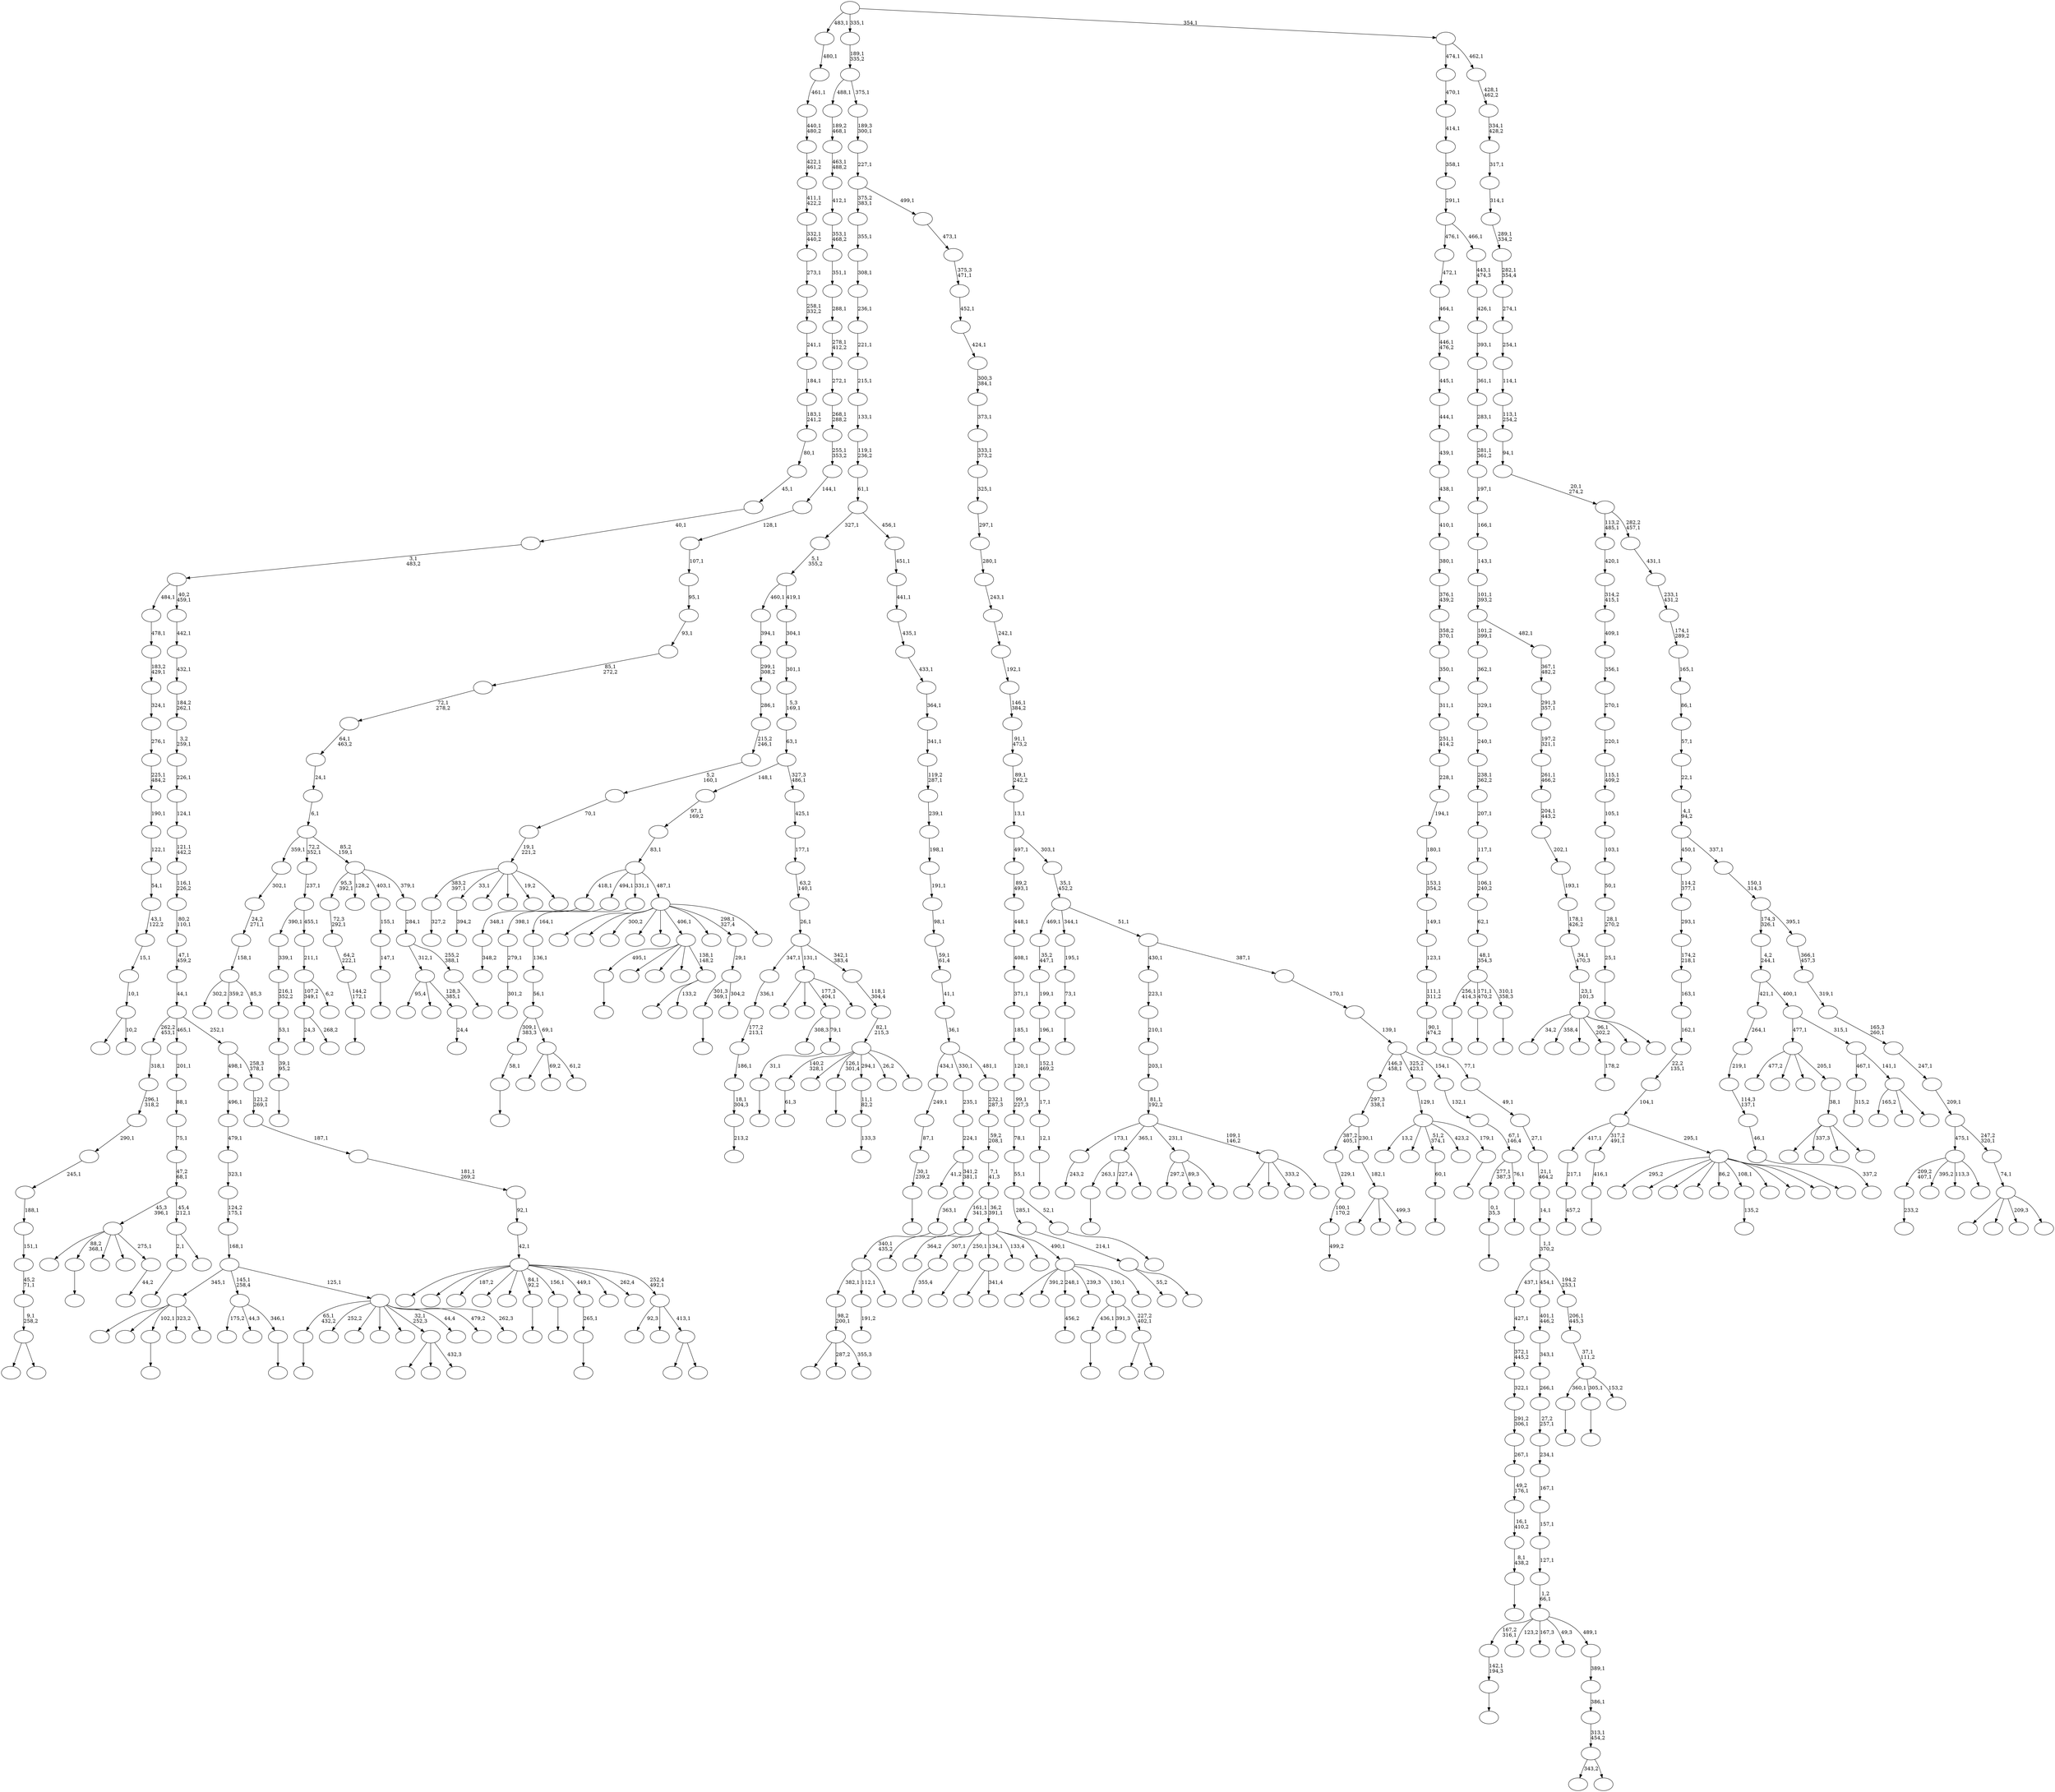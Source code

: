 digraph T {
	700 [label=""]
	699 [label=""]
	698 [label=""]
	697 [label=""]
	696 [label=""]
	695 [label=""]
	694 [label=""]
	693 [label=""]
	692 [label=""]
	691 [label=""]
	690 [label=""]
	689 [label=""]
	688 [label=""]
	687 [label=""]
	686 [label=""]
	685 [label=""]
	684 [label=""]
	683 [label=""]
	682 [label=""]
	681 [label=""]
	680 [label=""]
	679 [label=""]
	678 [label=""]
	677 [label=""]
	676 [label=""]
	675 [label=""]
	674 [label=""]
	673 [label=""]
	672 [label=""]
	671 [label=""]
	670 [label=""]
	669 [label=""]
	668 [label=""]
	667 [label=""]
	666 [label=""]
	665 [label=""]
	664 [label=""]
	663 [label=""]
	662 [label=""]
	661 [label=""]
	660 [label=""]
	659 [label=""]
	658 [label=""]
	657 [label=""]
	656 [label=""]
	655 [label=""]
	654 [label=""]
	653 [label=""]
	652 [label=""]
	651 [label=""]
	650 [label=""]
	649 [label=""]
	648 [label=""]
	647 [label=""]
	646 [label=""]
	645 [label=""]
	644 [label=""]
	643 [label=""]
	642 [label=""]
	641 [label=""]
	640 [label=""]
	639 [label=""]
	638 [label=""]
	637 [label=""]
	636 [label=""]
	635 [label=""]
	634 [label=""]
	633 [label=""]
	632 [label=""]
	631 [label=""]
	630 [label=""]
	629 [label=""]
	628 [label=""]
	627 [label=""]
	626 [label=""]
	625 [label=""]
	624 [label=""]
	623 [label=""]
	622 [label=""]
	621 [label=""]
	620 [label=""]
	619 [label=""]
	618 [label=""]
	617 [label=""]
	616 [label=""]
	615 [label=""]
	614 [label=""]
	613 [label=""]
	612 [label=""]
	611 [label=""]
	610 [label=""]
	609 [label=""]
	608 [label=""]
	607 [label=""]
	606 [label=""]
	605 [label=""]
	604 [label=""]
	603 [label=""]
	602 [label=""]
	601 [label=""]
	600 [label=""]
	599 [label=""]
	598 [label=""]
	597 [label=""]
	596 [label=""]
	595 [label=""]
	594 [label=""]
	593 [label=""]
	592 [label=""]
	591 [label=""]
	590 [label=""]
	589 [label=""]
	588 [label=""]
	587 [label=""]
	586 [label=""]
	585 [label=""]
	584 [label=""]
	583 [label=""]
	582 [label=""]
	581 [label=""]
	580 [label=""]
	579 [label=""]
	578 [label=""]
	577 [label=""]
	576 [label=""]
	575 [label=""]
	574 [label=""]
	573 [label=""]
	572 [label=""]
	571 [label=""]
	570 [label=""]
	569 [label=""]
	568 [label=""]
	567 [label=""]
	566 [label=""]
	565 [label=""]
	564 [label=""]
	563 [label=""]
	562 [label=""]
	561 [label=""]
	560 [label=""]
	559 [label=""]
	558 [label=""]
	557 [label=""]
	556 [label=""]
	555 [label=""]
	554 [label=""]
	553 [label=""]
	552 [label=""]
	551 [label=""]
	550 [label=""]
	549 [label=""]
	548 [label=""]
	547 [label=""]
	546 [label=""]
	545 [label=""]
	544 [label=""]
	543 [label=""]
	542 [label=""]
	541 [label=""]
	540 [label=""]
	539 [label=""]
	538 [label=""]
	537 [label=""]
	536 [label=""]
	535 [label=""]
	534 [label=""]
	533 [label=""]
	532 [label=""]
	531 [label=""]
	530 [label=""]
	529 [label=""]
	528 [label=""]
	527 [label=""]
	526 [label=""]
	525 [label=""]
	524 [label=""]
	523 [label=""]
	522 [label=""]
	521 [label=""]
	520 [label=""]
	519 [label=""]
	518 [label=""]
	517 [label=""]
	516 [label=""]
	515 [label=""]
	514 [label=""]
	513 [label=""]
	512 [label=""]
	511 [label=""]
	510 [label=""]
	509 [label=""]
	508 [label=""]
	507 [label=""]
	506 [label=""]
	505 [label=""]
	504 [label=""]
	503 [label=""]
	502 [label=""]
	501 [label=""]
	500 [label=""]
	499 [label=""]
	498 [label=""]
	497 [label=""]
	496 [label=""]
	495 [label=""]
	494 [label=""]
	493 [label=""]
	492 [label=""]
	491 [label=""]
	490 [label=""]
	489 [label=""]
	488 [label=""]
	487 [label=""]
	486 [label=""]
	485 [label=""]
	484 [label=""]
	483 [label=""]
	482 [label=""]
	481 [label=""]
	480 [label=""]
	479 [label=""]
	478 [label=""]
	477 [label=""]
	476 [label=""]
	475 [label=""]
	474 [label=""]
	473 [label=""]
	472 [label=""]
	471 [label=""]
	470 [label=""]
	469 [label=""]
	468 [label=""]
	467 [label=""]
	466 [label=""]
	465 [label=""]
	464 [label=""]
	463 [label=""]
	462 [label=""]
	461 [label=""]
	460 [label=""]
	459 [label=""]
	458 [label=""]
	457 [label=""]
	456 [label=""]
	455 [label=""]
	454 [label=""]
	453 [label=""]
	452 [label=""]
	451 [label=""]
	450 [label=""]
	449 [label=""]
	448 [label=""]
	447 [label=""]
	446 [label=""]
	445 [label=""]
	444 [label=""]
	443 [label=""]
	442 [label=""]
	441 [label=""]
	440 [label=""]
	439 [label=""]
	438 [label=""]
	437 [label=""]
	436 [label=""]
	435 [label=""]
	434 [label=""]
	433 [label=""]
	432 [label=""]
	431 [label=""]
	430 [label=""]
	429 [label=""]
	428 [label=""]
	427 [label=""]
	426 [label=""]
	425 [label=""]
	424 [label=""]
	423 [label=""]
	422 [label=""]
	421 [label=""]
	420 [label=""]
	419 [label=""]
	418 [label=""]
	417 [label=""]
	416 [label=""]
	415 [label=""]
	414 [label=""]
	413 [label=""]
	412 [label=""]
	411 [label=""]
	410 [label=""]
	409 [label=""]
	408 [label=""]
	407 [label=""]
	406 [label=""]
	405 [label=""]
	404 [label=""]
	403 [label=""]
	402 [label=""]
	401 [label=""]
	400 [label=""]
	399 [label=""]
	398 [label=""]
	397 [label=""]
	396 [label=""]
	395 [label=""]
	394 [label=""]
	393 [label=""]
	392 [label=""]
	391 [label=""]
	390 [label=""]
	389 [label=""]
	388 [label=""]
	387 [label=""]
	386 [label=""]
	385 [label=""]
	384 [label=""]
	383 [label=""]
	382 [label=""]
	381 [label=""]
	380 [label=""]
	379 [label=""]
	378 [label=""]
	377 [label=""]
	376 [label=""]
	375 [label=""]
	374 [label=""]
	373 [label=""]
	372 [label=""]
	371 [label=""]
	370 [label=""]
	369 [label=""]
	368 [label=""]
	367 [label=""]
	366 [label=""]
	365 [label=""]
	364 [label=""]
	363 [label=""]
	362 [label=""]
	361 [label=""]
	360 [label=""]
	359 [label=""]
	358 [label=""]
	357 [label=""]
	356 [label=""]
	355 [label=""]
	354 [label=""]
	353 [label=""]
	352 [label=""]
	351 [label=""]
	350 [label=""]
	349 [label=""]
	348 [label=""]
	347 [label=""]
	346 [label=""]
	345 [label=""]
	344 [label=""]
	343 [label=""]
	342 [label=""]
	341 [label=""]
	340 [label=""]
	339 [label=""]
	338 [label=""]
	337 [label=""]
	336 [label=""]
	335 [label=""]
	334 [label=""]
	333 [label=""]
	332 [label=""]
	331 [label=""]
	330 [label=""]
	329 [label=""]
	328 [label=""]
	327 [label=""]
	326 [label=""]
	325 [label=""]
	324 [label=""]
	323 [label=""]
	322 [label=""]
	321 [label=""]
	320 [label=""]
	319 [label=""]
	318 [label=""]
	317 [label=""]
	316 [label=""]
	315 [label=""]
	314 [label=""]
	313 [label=""]
	312 [label=""]
	311 [label=""]
	310 [label=""]
	309 [label=""]
	308 [label=""]
	307 [label=""]
	306 [label=""]
	305 [label=""]
	304 [label=""]
	303 [label=""]
	302 [label=""]
	301 [label=""]
	300 [label=""]
	299 [label=""]
	298 [label=""]
	297 [label=""]
	296 [label=""]
	295 [label=""]
	294 [label=""]
	293 [label=""]
	292 [label=""]
	291 [label=""]
	290 [label=""]
	289 [label=""]
	288 [label=""]
	287 [label=""]
	286 [label=""]
	285 [label=""]
	284 [label=""]
	283 [label=""]
	282 [label=""]
	281 [label=""]
	280 [label=""]
	279 [label=""]
	278 [label=""]
	277 [label=""]
	276 [label=""]
	275 [label=""]
	274 [label=""]
	273 [label=""]
	272 [label=""]
	271 [label=""]
	270 [label=""]
	269 [label=""]
	268 [label=""]
	267 [label=""]
	266 [label=""]
	265 [label=""]
	264 [label=""]
	263 [label=""]
	262 [label=""]
	261 [label=""]
	260 [label=""]
	259 [label=""]
	258 [label=""]
	257 [label=""]
	256 [label=""]
	255 [label=""]
	254 [label=""]
	253 [label=""]
	252 [label=""]
	251 [label=""]
	250 [label=""]
	249 [label=""]
	248 [label=""]
	247 [label=""]
	246 [label=""]
	245 [label=""]
	244 [label=""]
	243 [label=""]
	242 [label=""]
	241 [label=""]
	240 [label=""]
	239 [label=""]
	238 [label=""]
	237 [label=""]
	236 [label=""]
	235 [label=""]
	234 [label=""]
	233 [label=""]
	232 [label=""]
	231 [label=""]
	230 [label=""]
	229 [label=""]
	228 [label=""]
	227 [label=""]
	226 [label=""]
	225 [label=""]
	224 [label=""]
	223 [label=""]
	222 [label=""]
	221 [label=""]
	220 [label=""]
	219 [label=""]
	218 [label=""]
	217 [label=""]
	216 [label=""]
	215 [label=""]
	214 [label=""]
	213 [label=""]
	212 [label=""]
	211 [label=""]
	210 [label=""]
	209 [label=""]
	208 [label=""]
	207 [label=""]
	206 [label=""]
	205 [label=""]
	204 [label=""]
	203 [label=""]
	202 [label=""]
	201 [label=""]
	200 [label=""]
	199 [label=""]
	198 [label=""]
	197 [label=""]
	196 [label=""]
	195 [label=""]
	194 [label=""]
	193 [label=""]
	192 [label=""]
	191 [label=""]
	190 [label=""]
	189 [label=""]
	188 [label=""]
	187 [label=""]
	186 [label=""]
	185 [label=""]
	184 [label=""]
	183 [label=""]
	182 [label=""]
	181 [label=""]
	180 [label=""]
	179 [label=""]
	178 [label=""]
	177 [label=""]
	176 [label=""]
	175 [label=""]
	174 [label=""]
	173 [label=""]
	172 [label=""]
	171 [label=""]
	170 [label=""]
	169 [label=""]
	168 [label=""]
	167 [label=""]
	166 [label=""]
	165 [label=""]
	164 [label=""]
	163 [label=""]
	162 [label=""]
	161 [label=""]
	160 [label=""]
	159 [label=""]
	158 [label=""]
	157 [label=""]
	156 [label=""]
	155 [label=""]
	154 [label=""]
	153 [label=""]
	152 [label=""]
	151 [label=""]
	150 [label=""]
	149 [label=""]
	148 [label=""]
	147 [label=""]
	146 [label=""]
	145 [label=""]
	144 [label=""]
	143 [label=""]
	142 [label=""]
	141 [label=""]
	140 [label=""]
	139 [label=""]
	138 [label=""]
	137 [label=""]
	136 [label=""]
	135 [label=""]
	134 [label=""]
	133 [label=""]
	132 [label=""]
	131 [label=""]
	130 [label=""]
	129 [label=""]
	128 [label=""]
	127 [label=""]
	126 [label=""]
	125 [label=""]
	124 [label=""]
	123 [label=""]
	122 [label=""]
	121 [label=""]
	120 [label=""]
	119 [label=""]
	118 [label=""]
	117 [label=""]
	116 [label=""]
	115 [label=""]
	114 [label=""]
	113 [label=""]
	112 [label=""]
	111 [label=""]
	110 [label=""]
	109 [label=""]
	108 [label=""]
	107 [label=""]
	106 [label=""]
	105 [label=""]
	104 [label=""]
	103 [label=""]
	102 [label=""]
	101 [label=""]
	100 [label=""]
	99 [label=""]
	98 [label=""]
	97 [label=""]
	96 [label=""]
	95 [label=""]
	94 [label=""]
	93 [label=""]
	92 [label=""]
	91 [label=""]
	90 [label=""]
	89 [label=""]
	88 [label=""]
	87 [label=""]
	86 [label=""]
	85 [label=""]
	84 [label=""]
	83 [label=""]
	82 [label=""]
	81 [label=""]
	80 [label=""]
	79 [label=""]
	78 [label=""]
	77 [label=""]
	76 [label=""]
	75 [label=""]
	74 [label=""]
	73 [label=""]
	72 [label=""]
	71 [label=""]
	70 [label=""]
	69 [label=""]
	68 [label=""]
	67 [label=""]
	66 [label=""]
	65 [label=""]
	64 [label=""]
	63 [label=""]
	62 [label=""]
	61 [label=""]
	60 [label=""]
	59 [label=""]
	58 [label=""]
	57 [label=""]
	56 [label=""]
	55 [label=""]
	54 [label=""]
	53 [label=""]
	52 [label=""]
	51 [label=""]
	50 [label=""]
	49 [label=""]
	48 [label=""]
	47 [label=""]
	46 [label=""]
	45 [label=""]
	44 [label=""]
	43 [label=""]
	42 [label=""]
	41 [label=""]
	40 [label=""]
	39 [label=""]
	38 [label=""]
	37 [label=""]
	36 [label=""]
	35 [label=""]
	34 [label=""]
	33 [label=""]
	32 [label=""]
	31 [label=""]
	30 [label=""]
	29 [label=""]
	28 [label=""]
	27 [label=""]
	26 [label=""]
	25 [label=""]
	24 [label=""]
	23 [label=""]
	22 [label=""]
	21 [label=""]
	20 [label=""]
	19 [label=""]
	18 [label=""]
	17 [label=""]
	16 [label=""]
	15 [label=""]
	14 [label=""]
	13 [label=""]
	12 [label=""]
	11 [label=""]
	10 [label=""]
	9 [label=""]
	8 [label=""]
	7 [label=""]
	6 [label=""]
	5 [label=""]
	4 [label=""]
	3 [label=""]
	2 [label=""]
	1 [label=""]
	0 [label=""]
	689 -> 690 [label="337,2"]
	688 -> 689 [label="46,1"]
	687 -> 688 [label="114,3\n137,1"]
	686 -> 687 [label="219,1"]
	685 -> 686 [label="264,1"]
	683 -> 684 [label=""]
	682 -> 683 [label="12,1"]
	681 -> 682 [label="17,1"]
	680 -> 681 [label="152,1\n469,2"]
	679 -> 680 [label="196,1"]
	678 -> 679 [label="199,1"]
	677 -> 678 [label="35,2\n447,1"]
	675 -> 676 [label="178,2"]
	670 -> 671 [label="348,2"]
	669 -> 670 [label="348,1"]
	667 -> 668 [label=""]
	662 -> 663 [label=""]
	660 -> 661 [label="327,2"]
	657 -> 658 [label=""]
	652 -> 653 [label="394,2"]
	649 -> 650 [label=""]
	646 -> 647 [label=""]
	645 -> 646 [label="25,1"]
	644 -> 645 [label="28,1\n270,2"]
	643 -> 644 [label="50,1"]
	642 -> 643 [label="103,1"]
	641 -> 642 [label="105,1"]
	640 -> 641 [label="115,1\n409,2"]
	639 -> 640 [label="220,1"]
	638 -> 639 [label="270,1"]
	637 -> 638 [label="356,1"]
	636 -> 637 [label="409,1"]
	635 -> 636 [label="314,2\n415,1"]
	634 -> 635 [label="420,1"]
	631 -> 632 [label="233,2"]
	628 -> 629 [label="243,2"]
	623 -> 624 [label=""]
	622 -> 623 [label="142,1\n194,3"]
	620 -> 621 [label=""]
	619 -> 620 [label="8,1\n438,2"]
	618 -> 619 [label="16,1\n410,2"]
	617 -> 618 [label="49,2\n176,1"]
	616 -> 617 [label="267,1"]
	615 -> 616 [label="291,2\n306,1"]
	614 -> 615 [label="322,1"]
	613 -> 614 [label="372,1\n445,2"]
	612 -> 613 [label="427,1"]
	609 -> 610 [label=""]
	607 -> 608 [label="456,2"]
	600 -> 601 [label="457,2"]
	599 -> 600 [label="217,1"]
	594 -> 595 [label=""]
	593 -> 594 [label="39,1\n95,2"]
	592 -> 593 [label="53,1"]
	591 -> 592 [label="216,1\n352,2"]
	590 -> 591 [label="339,1"]
	585 -> 586 [label="24,4"]
	584 -> 674 [label="95,4"]
	584 -> 611 [label=""]
	584 -> 585 [label="128,3\n385,1"]
	579 -> 580 [label=""]
	576 -> 577 [label="355,4"]
	574 -> 575 [label=""]
	573 -> 574 [label="0,1\n35,3"]
	570 -> 571 [label=""]
	569 -> 570 [label="144,2\n172,1"]
	568 -> 569 [label="64,2\n222,1"]
	567 -> 568 [label="72,3\n292,1"]
	562 -> 657 [label="263,1"]
	562 -> 581 [label="227,4"]
	562 -> 563 [label=""]
	559 -> 560 [label=""]
	558 -> 559 [label="58,1"]
	556 -> 557 [label=""]
	548 -> 549 [label=""]
	546 -> 547 [label=""]
	545 -> 546 [label="416,1"]
	541 -> 542 [label=""]
	540 -> 541 [label="30,1\n239,2"]
	539 -> 540 [label="87,1"]
	538 -> 539 [label="249,1"]
	534 -> 535 [label=""]
	528 -> 529 [label="61,3"]
	523 -> 524 [label=""]
	522 -> 523 [label="60,1"]
	518 -> 519 [label=""]
	516 -> 517 [label=""]
	514 -> 630 [label="55,2"]
	514 -> 515 [label=""]
	513 -> 514 [label="214,1"]
	511 -> 512 [label=""]
	509 -> 510 [label=""]
	507 -> 508 [label="44,2"]
	506 -> 672 [label=""]
	506 -> 662 [label="88,2\n368,1"]
	506 -> 597 [label=""]
	506 -> 527 [label=""]
	506 -> 507 [label="275,1"]
	503 -> 660 [label="383,2\n397,1"]
	503 -> 652 [label="33,1"]
	503 -> 648 [label=""]
	503 -> 633 [label=""]
	503 -> 572 [label="19,2"]
	503 -> 504 [label=""]
	502 -> 503 [label="19,1\n221,2"]
	501 -> 502 [label="70,1"]
	500 -> 501 [label="5,2\n160,1"]
	499 -> 500 [label="215,2\n246,1"]
	498 -> 499 [label="286,1"]
	497 -> 498 [label="299,1\n308,2"]
	496 -> 497 [label="394,1"]
	494 -> 495 [label="315,2"]
	490 -> 491 [label=""]
	485 -> 486 [label=""]
	484 -> 485 [label="265,1"]
	480 -> 481 [label=""]
	479 -> 480 [label="73,1"]
	478 -> 479 [label="195,1"]
	476 -> 477 [label="499,2"]
	475 -> 476 [label="100,1\n170,2"]
	474 -> 475 [label="229,1"]
	472 -> 473 [label=""]
	471 -> 513 [label="285,1"]
	471 -> 472 [label="52,1"]
	470 -> 471 [label="55,1"]
	469 -> 470 [label="78,1"]
	468 -> 469 [label="99,1\n227,3"]
	467 -> 468 [label="120,1"]
	466 -> 467 [label="185,1"]
	465 -> 466 [label="371,1"]
	464 -> 465 [label="408,1"]
	463 -> 464 [label="448,1"]
	462 -> 463 [label="89,2\n493,1"]
	460 -> 596 [label="343,2"]
	460 -> 461 [label=""]
	459 -> 460 [label="313,1\n454,2"]
	458 -> 459 [label="386,1"]
	457 -> 458 [label="389,1"]
	456 -> 622 [label="167,2\n316,1"]
	456 -> 603 [label="123,2"]
	456 -> 588 [label="167,3"]
	456 -> 488 [label="49,3"]
	456 -> 457 [label="489,1"]
	455 -> 456 [label="1,2\n66,1"]
	454 -> 455 [label="127,1"]
	453 -> 454 [label="157,1"]
	452 -> 453 [label="167,1"]
	451 -> 452 [label="234,1"]
	450 -> 451 [label="27,2\n257,1"]
	449 -> 450 [label="266,1"]
	448 -> 449 [label="343,1"]
	447 -> 448 [label="401,1\n446,2"]
	445 -> 446 [label=""]
	442 -> 443 [label="213,2"]
	441 -> 442 [label="18,1\n304,3"]
	440 -> 441 [label="186,1"]
	439 -> 440 [label="177,2\n213,1"]
	438 -> 439 [label="336,1"]
	433 -> 627 [label=""]
	433 -> 487 [label="287,2"]
	433 -> 434 [label="355,3"]
	432 -> 433 [label="98,2\n200,1"]
	429 -> 602 [label=""]
	429 -> 430 [label="341,4"]
	424 -> 656 [label=""]
	424 -> 425 [label=""]
	423 -> 424 [label="9,1\n258,2"]
	422 -> 423 [label="45,2\n71,1"]
	421 -> 422 [label="151,1"]
	420 -> 421 [label="188,1"]
	419 -> 420 [label="245,1"]
	418 -> 419 [label="290,1"]
	417 -> 418 [label="296,1\n318,2"]
	416 -> 417 [label="318,1"]
	413 -> 414 [label="135,2"]
	409 -> 410 [label=""]
	408 -> 649 [label="256,1\n414,3"]
	408 -> 516 [label="171,1\n470,2"]
	408 -> 409 [label="310,1\n358,3"]
	407 -> 408 [label="48,1\n354,3"]
	406 -> 407 [label="62,1"]
	405 -> 406 [label="106,1\n240,2"]
	404 -> 405 [label="117,1"]
	403 -> 404 [label="207,1"]
	402 -> 403 [label="238,1\n362,2"]
	401 -> 402 [label="240,1"]
	400 -> 401 [label="329,1"]
	399 -> 400 [label="362,1"]
	397 -> 665 [label="297,2"]
	397 -> 483 [label="89,3"]
	397 -> 398 [label=""]
	395 -> 626 [label="302,2"]
	395 -> 532 [label="359,2"]
	395 -> 396 [label="85,3"]
	394 -> 395 [label="158,1"]
	393 -> 394 [label="24,2\n271,1"]
	392 -> 393 [label="302,1"]
	390 -> 579 [label="360,1"]
	390 -> 490 [label="305,1"]
	390 -> 391 [label="153,2"]
	389 -> 390 [label="37,1\n111,2"]
	388 -> 389 [label="206,1\n445,3"]
	387 -> 612 [label="437,1"]
	387 -> 447 [label="454,1"]
	387 -> 388 [label="194,2\n253,1"]
	386 -> 387 [label="1,1\n370,2"]
	385 -> 386 [label="14,1"]
	384 -> 385 [label="21,1\n464,2"]
	383 -> 384 [label="27,1"]
	382 -> 383 [label="49,1"]
	381 -> 382 [label="77,1"]
	380 -> 381 [label="90,1\n474,2"]
	379 -> 380 [label="111,1\n311,2"]
	378 -> 379 [label="123,1"]
	377 -> 378 [label="149,1"]
	376 -> 377 [label="153,1\n354,2"]
	375 -> 376 [label="180,1"]
	374 -> 375 [label="194,1"]
	373 -> 374 [label="228,1"]
	372 -> 373 [label="251,1\n414,2"]
	371 -> 372 [label="311,1"]
	370 -> 371 [label="350,1"]
	369 -> 370 [label="358,2\n370,1"]
	368 -> 369 [label="376,1\n439,2"]
	367 -> 368 [label="380,1"]
	366 -> 367 [label="410,1"]
	365 -> 366 [label="438,1"]
	364 -> 365 [label="439,1"]
	363 -> 364 [label="444,1"]
	362 -> 363 [label="445,1"]
	361 -> 362 [label="446,1\n476,2"]
	360 -> 361 [label="464,1"]
	359 -> 360 [label="472,1"]
	356 -> 693 [label=""]
	356 -> 544 [label=""]
	356 -> 357 [label="499,3"]
	355 -> 356 [label="182,1"]
	354 -> 474 [label="387,2\n405,1"]
	354 -> 355 [label="230,1"]
	353 -> 354 [label="297,3\n338,1"]
	349 -> 699 [label=""]
	349 -> 555 [label="337,3"]
	349 -> 525 [label=""]
	349 -> 350 [label=""]
	348 -> 349 [label="38,1"]
	347 -> 694 [label="477,2"]
	347 -> 431 [label=""]
	347 -> 427 [label=""]
	347 -> 348 [label="205,1"]
	345 -> 583 [label=""]
	345 -> 553 [label=""]
	345 -> 445 [label="102,1"]
	345 -> 412 [label="323,2"]
	345 -> 346 [label=""]
	341 -> 554 [label="24,3"]
	341 -> 342 [label="268,2"]
	338 -> 582 [label=""]
	338 -> 426 [label=""]
	338 -> 339 [label="432,3"]
	335 -> 336 [label=""]
	334 -> 335 [label="147,1"]
	333 -> 334 [label="155,1"]
	331 -> 332 [label=""]
	329 -> 330 [label=""]
	328 -> 329 [label="31,1"]
	327 -> 437 [label="308,3"]
	327 -> 328 [label="79,1"]
	325 -> 326 [label="191,2"]
	318 -> 319 [label=""]
	315 -> 551 [label=""]
	315 -> 521 [label=""]
	315 -> 492 [label="333,2"]
	315 -> 316 [label=""]
	314 -> 628 [label="173,1"]
	314 -> 562 [label="365,1"]
	314 -> 397 [label="231,1"]
	314 -> 315 [label="109,1\n146,2"]
	313 -> 314 [label="81,1\n192,2"]
	312 -> 313 [label="203,1"]
	311 -> 312 [label="210,1"]
	310 -> 311 [label="223,1"]
	307 -> 664 [label=""]
	307 -> 308 [label="133,2"]
	306 -> 548 [label="495,1"]
	306 -> 530 [label=""]
	306 -> 435 [label=""]
	306 -> 324 [label=""]
	306 -> 307 [label="138,1\n148,2"]
	304 -> 305 [label="301,2"]
	303 -> 304 [label="279,1"]
	302 -> 303 [label="398,1"]
	298 -> 598 [label=""]
	298 -> 537 [label=""]
	298 -> 327 [label="177,3\n404,1"]
	298 -> 299 [label=""]
	296 -> 432 [label="382,1"]
	296 -> 325 [label="112,1"]
	296 -> 297 [label=""]
	295 -> 296 [label="340,1\n435,2"]
	294 -> 295 [label="363,1"]
	293 -> 531 [label="41,2"]
	293 -> 294 [label="341,2\n381,1"]
	292 -> 293 [label="224,1"]
	291 -> 292 [label="235,1"]
	288 -> 526 [label="165,2"]
	288 -> 317 [label=""]
	288 -> 289 [label=""]
	287 -> 494 [label="467,1"]
	287 -> 288 [label="141,1"]
	286 -> 347 [label="477,1"]
	286 -> 287 [label="315,1"]
	285 -> 685 [label="421,1"]
	285 -> 286 [label="400,1"]
	284 -> 285 [label="4,2\n244,1"]
	281 -> 556 [label="301,3\n369,1"]
	281 -> 282 [label="304,2"]
	280 -> 281 [label="29,1"]
	278 -> 511 [label="2,1"]
	278 -> 279 [label=""]
	277 -> 506 [label="45,3\n396,1"]
	277 -> 278 [label="45,4\n212,1"]
	276 -> 277 [label="47,2\n68,1"]
	275 -> 276 [label="75,1"]
	274 -> 275 [label="88,1"]
	273 -> 274 [label="201,1"]
	270 -> 271 [label=""]
	269 -> 666 [label="175,2"]
	269 -> 322 [label="44,3"]
	269 -> 270 [label="346,1"]
	267 -> 268 [label="133,3"]
	266 -> 267 [label="11,1\n82,2"]
	264 -> 654 [label=""]
	264 -> 605 [label="69,2"]
	264 -> 265 [label="61,2"]
	263 -> 558 [label="309,1\n383,3"]
	263 -> 264 [label="69,1"]
	262 -> 263 [label="56,1"]
	261 -> 262 [label="136,1"]
	260 -> 261 [label="164,1"]
	258 -> 609 [label="65,1\n432,2"]
	258 -> 543 [label="252,2"]
	258 -> 493 [label=""]
	258 -> 428 [label=""]
	258 -> 411 [label=""]
	258 -> 338 [label="32,1\n252,3"]
	258 -> 321 [label="44,4"]
	258 -> 272 [label="479,2"]
	258 -> 259 [label="262,3"]
	257 -> 345 [label="345,1"]
	257 -> 269 [label="145,1\n258,4"]
	257 -> 258 [label="125,1"]
	256 -> 257 [label="168,1"]
	255 -> 256 [label="124,2\n175,1"]
	254 -> 255 [label="323,1"]
	253 -> 254 [label="479,1"]
	252 -> 253 [label="496,1"]
	250 -> 251 [label=""]
	249 -> 696 [label="13,2"]
	249 -> 692 [label=""]
	249 -> 522 [label="51,2\n374,1"]
	249 -> 351 [label="423,2"]
	249 -> 250 [label="179,1"]
	248 -> 249 [label="129,1"]
	246 -> 606 [label=""]
	246 -> 247 [label="10,2"]
	245 -> 246 [label="10,1"]
	244 -> 245 [label="15,1"]
	243 -> 244 [label="43,1\n122,2"]
	242 -> 243 [label="54,1"]
	241 -> 242 [label="122,1"]
	240 -> 241 [label="190,1"]
	239 -> 240 [label="225,1\n484,2"]
	238 -> 239 [label="276,1"]
	237 -> 238 [label="324,1"]
	236 -> 237 [label="183,2\n429,1"]
	235 -> 236 [label="478,1"]
	232 -> 341 [label="107,2\n349,1"]
	232 -> 233 [label="6,2"]
	231 -> 232 [label="211,1"]
	230 -> 590 [label="390,1"]
	230 -> 231 [label="455,1"]
	229 -> 230 [label="237,1"]
	227 -> 700 [label="34,2"]
	227 -> 698 [label="358,4"]
	227 -> 695 [label=""]
	227 -> 675 [label="96,1\n202,2"]
	227 -> 589 [label=""]
	227 -> 228 [label=""]
	226 -> 227 [label="23,1\n101,3"]
	225 -> 226 [label="34,1\n470,3"]
	224 -> 225 [label="178,1\n426,2"]
	223 -> 224 [label="193,1"]
	222 -> 223 [label="202,1"]
	221 -> 222 [label="204,1\n443,2"]
	220 -> 221 [label="261,1\n466,2"]
	219 -> 220 [label="197,2\n321,1"]
	218 -> 219 [label="291,3\n357,1"]
	217 -> 218 [label="367,1\n482,2"]
	216 -> 399 [label="101,2\n399,1"]
	216 -> 217 [label="482,1"]
	215 -> 216 [label="101,1\n393,2"]
	214 -> 215 [label="143,1"]
	213 -> 214 [label="166,1"]
	212 -> 213 [label="197,1"]
	211 -> 212 [label="281,1\n361,2"]
	210 -> 211 [label="283,1"]
	209 -> 210 [label="361,1"]
	208 -> 209 [label="393,1"]
	207 -> 208 [label="426,1"]
	206 -> 207 [label="443,1\n474,3"]
	205 -> 359 [label="476,1"]
	205 -> 206 [label="466,1"]
	204 -> 205 [label="291,1"]
	203 -> 204 [label="358,1"]
	202 -> 203 [label="414,1"]
	201 -> 202 [label="470,1"]
	199 -> 320 [label=""]
	199 -> 200 [label=""]
	198 -> 587 [label="92,3"]
	198 -> 323 [label=""]
	198 -> 199 [label="413,1"]
	197 -> 673 [label=""]
	197 -> 659 [label=""]
	197 -> 625 [label="187,2"]
	197 -> 565 [label=""]
	197 -> 550 [label=""]
	197 -> 534 [label="84,1\n92,2"]
	197 -> 509 [label="156,1"]
	197 -> 484 [label="449,1"]
	197 -> 309 [label=""]
	197 -> 301 [label="262,4"]
	197 -> 198 [label="252,4\n492,1"]
	196 -> 197 [label="42,1"]
	195 -> 196 [label="92,1"]
	194 -> 195 [label="181,1\n269,2"]
	193 -> 194 [label="187,1"]
	192 -> 193 [label="121,2\n269,1"]
	191 -> 252 [label="498,1"]
	191 -> 192 [label="258,3\n378,1"]
	190 -> 416 [label="262,2\n453,1"]
	190 -> 273 [label="465,1"]
	190 -> 191 [label="252,1"]
	189 -> 190 [label="44,1"]
	188 -> 189 [label="47,1\n459,2"]
	187 -> 188 [label="80,2\n110,1"]
	186 -> 187 [label="116,1\n226,2"]
	185 -> 186 [label="121,1\n442,2"]
	184 -> 185 [label="124,1"]
	183 -> 184 [label="226,1"]
	182 -> 183 [label="3,2\n259,1"]
	181 -> 182 [label="184,2\n262,1"]
	180 -> 181 [label="432,1"]
	179 -> 180 [label="442,1"]
	178 -> 235 [label="484,1"]
	178 -> 179 [label="40,2\n459,1"]
	177 -> 178 [label="3,1\n483,2"]
	176 -> 177 [label="40,1"]
	175 -> 176 [label="45,1"]
	174 -> 175 [label="80,1"]
	173 -> 174 [label="183,1\n241,2"]
	172 -> 173 [label="184,1"]
	171 -> 172 [label="241,1"]
	170 -> 171 [label="258,1\n332,2"]
	169 -> 170 [label="273,1"]
	168 -> 169 [label="332,1\n440,2"]
	167 -> 168 [label="411,1\n422,2"]
	166 -> 167 [label="422,1\n461,2"]
	165 -> 166 [label="440,1\n480,2"]
	164 -> 165 [label="461,1"]
	163 -> 164 [label="480,1"]
	161 -> 578 [label=""]
	161 -> 552 [label=""]
	161 -> 489 [label="300,2"]
	161 -> 436 [label=""]
	161 -> 343 [label=""]
	161 -> 306 [label="406,1"]
	161 -> 300 [label=""]
	161 -> 280 [label="298,1\n327,4"]
	161 -> 162 [label=""]
	160 -> 669 [label="418,1"]
	160 -> 302 [label="494,1"]
	160 -> 260 [label="331,1"]
	160 -> 161 [label="487,1"]
	159 -> 160 [label="83,1"]
	158 -> 159 [label="97,1\n169,2"]
	156 -> 651 [label=""]
	156 -> 157 [label=""]
	155 -> 667 [label="436,1"]
	155 -> 505 [label="391,3"]
	155 -> 156 [label="227,2\n402,1"]
	153 -> 528 [label="140,2\n328,1"]
	153 -> 340 [label=""]
	153 -> 318 [label="126,1\n301,4"]
	153 -> 266 [label="294,1"]
	153 -> 234 [label="26,2"]
	153 -> 154 [label=""]
	152 -> 153 [label="82,1\n215,3"]
	151 -> 152 [label="118,1\n304,4"]
	150 -> 438 [label="347,1"]
	150 -> 298 [label="131,1"]
	150 -> 151 [label="342,1\n383,4"]
	149 -> 150 [label="26,1"]
	148 -> 149 [label="63,2\n140,1"]
	147 -> 148 [label="177,1"]
	146 -> 147 [label="425,1"]
	145 -> 158 [label="148,1"]
	145 -> 146 [label="327,3\n486,1"]
	144 -> 145 [label="63,1"]
	143 -> 144 [label="5,3\n169,1"]
	142 -> 143 [label="301,1"]
	141 -> 142 [label="304,1"]
	140 -> 496 [label="460,1"]
	140 -> 141 [label="419,1"]
	139 -> 140 [label="5,1\n355,2"]
	137 -> 697 [label=""]
	137 -> 655 [label="391,2"]
	137 -> 607 [label="248,1"]
	137 -> 520 [label="239,3"]
	137 -> 155 [label="130,1"]
	137 -> 138 [label=""]
	136 -> 691 [label="364,2"]
	136 -> 576 [label="307,1"]
	136 -> 518 [label="250,1"]
	136 -> 429 [label="134,1"]
	136 -> 344 [label="133,4"]
	136 -> 337 [label=""]
	136 -> 137 [label="490,1"]
	135 -> 331 [label="161,1\n341,3"]
	135 -> 136 [label="36,2\n391,1"]
	134 -> 135 [label="7,1\n41,3"]
	133 -> 134 [label="59,2\n208,1"]
	132 -> 133 [label="232,1\n287,3"]
	131 -> 538 [label="434,1"]
	131 -> 291 [label="330,1"]
	131 -> 132 [label="481,1"]
	130 -> 131 [label="36,1"]
	129 -> 130 [label="41,1"]
	128 -> 129 [label="59,1\n61,4"]
	127 -> 128 [label="98,1"]
	126 -> 127 [label="191,1"]
	125 -> 126 [label="198,1"]
	124 -> 125 [label="239,1"]
	123 -> 124 [label="119,2\n287,1"]
	122 -> 123 [label="341,1"]
	121 -> 122 [label="364,1"]
	120 -> 121 [label="433,1"]
	119 -> 120 [label="435,1"]
	118 -> 119 [label="441,1"]
	117 -> 118 [label="451,1"]
	116 -> 139 [label="327,1"]
	116 -> 117 [label="456,1"]
	115 -> 116 [label="61,1"]
	114 -> 115 [label="119,1\n236,2"]
	113 -> 114 [label="133,1"]
	112 -> 113 [label="215,1"]
	111 -> 112 [label="221,1"]
	110 -> 111 [label="236,1"]
	109 -> 110 [label="308,1"]
	108 -> 109 [label="355,1"]
	106 -> 107 [label=""]
	105 -> 584 [label="312,1"]
	105 -> 106 [label="255,2\n388,1"]
	104 -> 105 [label="284,1"]
	103 -> 567 [label="95,3\n392,1"]
	103 -> 536 [label="128,2"]
	103 -> 333 [label="403,1"]
	103 -> 104 [label="379,1"]
	102 -> 392 [label="359,1"]
	102 -> 229 [label="72,2\n352,1"]
	102 -> 103 [label="85,2\n159,1"]
	101 -> 102 [label="6,1"]
	100 -> 101 [label="24,1"]
	99 -> 100 [label="64,1\n463,2"]
	98 -> 99 [label="72,1\n278,2"]
	97 -> 98 [label="85,1\n272,2"]
	96 -> 97 [label="93,1"]
	95 -> 96 [label="95,1"]
	94 -> 95 [label="107,1"]
	93 -> 94 [label="128,1"]
	92 -> 93 [label="144,1"]
	91 -> 92 [label="255,1\n353,2"]
	90 -> 91 [label="268,1\n288,2"]
	89 -> 90 [label="272,1"]
	88 -> 89 [label="278,1\n412,2"]
	87 -> 88 [label="288,1"]
	86 -> 87 [label="351,1"]
	85 -> 86 [label="353,1\n468,2"]
	84 -> 85 [label="412,1"]
	83 -> 84 [label="463,1\n488,2"]
	82 -> 83 [label="189,2\n468,1"]
	80 -> 604 [label="295,2"]
	80 -> 566 [label=""]
	80 -> 564 [label=""]
	80 -> 561 [label=""]
	80 -> 482 [label="86,2"]
	80 -> 413 [label="108,1"]
	80 -> 358 [label=""]
	80 -> 352 [label=""]
	80 -> 283 [label=""]
	80 -> 81 [label=""]
	79 -> 599 [label="417,1"]
	79 -> 545 [label="317,2\n491,1"]
	79 -> 80 [label="295,1"]
	78 -> 79 [label="104,1"]
	77 -> 78 [label="22,2\n135,1"]
	76 -> 77 [label="162,1"]
	75 -> 76 [label="163,1"]
	74 -> 75 [label="174,2\n218,1"]
	73 -> 74 [label="293,1"]
	72 -> 73 [label="114,2\n377,1"]
	69 -> 631 [label="209,2\n407,1"]
	69 -> 533 [label="395,2"]
	69 -> 71 [label="113,3"]
	69 -> 70 [label=""]
	67 -> 68 [label=""]
	66 -> 573 [label="277,1\n387,3"]
	66 -> 67 [label="76,1"]
	65 -> 66 [label="67,1\n146,4"]
	64 -> 65 [label="132,1"]
	63 -> 353 [label="146,3\n458,1"]
	63 -> 248 [label="325,2\n423,1"]
	63 -> 64 [label="154,1"]
	62 -> 63 [label="139,1"]
	61 -> 62 [label="170,1"]
	60 -> 310 [label="430,1"]
	60 -> 61 [label="387,1"]
	59 -> 677 [label="469,1"]
	59 -> 478 [label="344,1"]
	59 -> 60 [label="51,1"]
	58 -> 59 [label="35,1\n452,2"]
	57 -> 462 [label="497,1"]
	57 -> 58 [label="303,1"]
	56 -> 57 [label="13,1"]
	55 -> 56 [label="89,1\n242,2"]
	54 -> 55 [label="91,1\n473,2"]
	53 -> 54 [label="146,1\n384,2"]
	52 -> 53 [label="192,1"]
	51 -> 52 [label="242,1"]
	50 -> 51 [label="243,1"]
	49 -> 50 [label="280,1"]
	48 -> 49 [label="297,1"]
	47 -> 48 [label="325,1"]
	46 -> 47 [label="333,1\n373,2"]
	45 -> 46 [label="373,1"]
	44 -> 45 [label="300,3\n384,1"]
	43 -> 44 [label="424,1"]
	42 -> 43 [label="452,1"]
	41 -> 42 [label="375,3\n471,1"]
	40 -> 41 [label="473,1"]
	39 -> 108 [label="375,2\n383,1"]
	39 -> 40 [label="499,1"]
	38 -> 39 [label="227,1"]
	37 -> 38 [label="189,3\n300,1"]
	36 -> 82 [label="488,1"]
	36 -> 37 [label="375,1"]
	35 -> 36 [label="189,1\n335,2"]
	33 -> 444 [label=""]
	33 -> 415 [label=""]
	33 -> 290 [label="209,3"]
	33 -> 34 [label=""]
	32 -> 33 [label="74,1"]
	31 -> 69 [label="475,1"]
	31 -> 32 [label="247,2\n320,1"]
	30 -> 31 [label="209,1"]
	29 -> 30 [label="247,1"]
	28 -> 29 [label="165,3\n260,1"]
	27 -> 28 [label="319,1"]
	26 -> 27 [label="366,1\n457,3"]
	25 -> 284 [label="174,3\n326,1"]
	25 -> 26 [label="395,1"]
	24 -> 25 [label="150,1\n314,3"]
	23 -> 72 [label="450,1"]
	23 -> 24 [label="337,1"]
	22 -> 23 [label="4,1\n94,2"]
	21 -> 22 [label="22,1"]
	20 -> 21 [label="57,1"]
	19 -> 20 [label="86,1"]
	18 -> 19 [label="165,1"]
	17 -> 18 [label="174,1\n289,2"]
	16 -> 17 [label="233,1\n431,2"]
	15 -> 16 [label="431,1"]
	14 -> 634 [label="113,2\n485,1"]
	14 -> 15 [label="282,2\n457,1"]
	13 -> 14 [label="20,1\n274,2"]
	12 -> 13 [label="94,1"]
	11 -> 12 [label="113,1\n254,2"]
	10 -> 11 [label="114,1"]
	9 -> 10 [label="254,1"]
	8 -> 9 [label="274,1"]
	7 -> 8 [label="282,1\n354,4"]
	6 -> 7 [label="289,1\n334,2"]
	5 -> 6 [label="314,1"]
	4 -> 5 [label="317,1"]
	3 -> 4 [label="334,1\n428,2"]
	2 -> 3 [label="428,1\n462,2"]
	1 -> 201 [label="474,1"]
	1 -> 2 [label="462,1"]
	0 -> 163 [label="483,1"]
	0 -> 35 [label="335,1"]
	0 -> 1 [label="354,1"]
}
